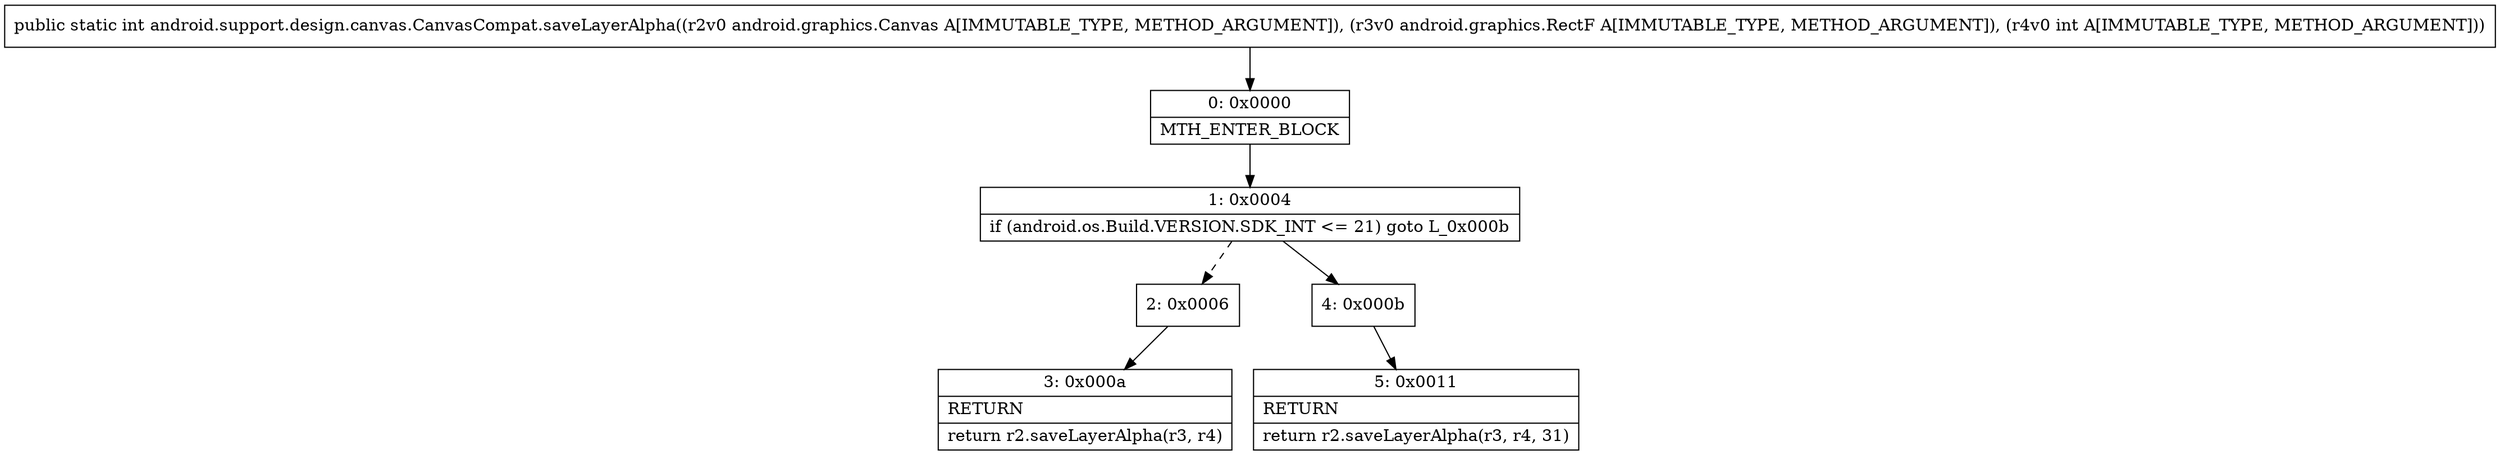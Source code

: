 digraph "CFG forandroid.support.design.canvas.CanvasCompat.saveLayerAlpha(Landroid\/graphics\/Canvas;Landroid\/graphics\/RectF;I)I" {
Node_0 [shape=record,label="{0\:\ 0x0000|MTH_ENTER_BLOCK\l}"];
Node_1 [shape=record,label="{1\:\ 0x0004|if (android.os.Build.VERSION.SDK_INT \<= 21) goto L_0x000b\l}"];
Node_2 [shape=record,label="{2\:\ 0x0006}"];
Node_3 [shape=record,label="{3\:\ 0x000a|RETURN\l|return r2.saveLayerAlpha(r3, r4)\l}"];
Node_4 [shape=record,label="{4\:\ 0x000b}"];
Node_5 [shape=record,label="{5\:\ 0x0011|RETURN\l|return r2.saveLayerAlpha(r3, r4, 31)\l}"];
MethodNode[shape=record,label="{public static int android.support.design.canvas.CanvasCompat.saveLayerAlpha((r2v0 android.graphics.Canvas A[IMMUTABLE_TYPE, METHOD_ARGUMENT]), (r3v0 android.graphics.RectF A[IMMUTABLE_TYPE, METHOD_ARGUMENT]), (r4v0 int A[IMMUTABLE_TYPE, METHOD_ARGUMENT])) }"];
MethodNode -> Node_0;
Node_0 -> Node_1;
Node_1 -> Node_2[style=dashed];
Node_1 -> Node_4;
Node_2 -> Node_3;
Node_4 -> Node_5;
}

